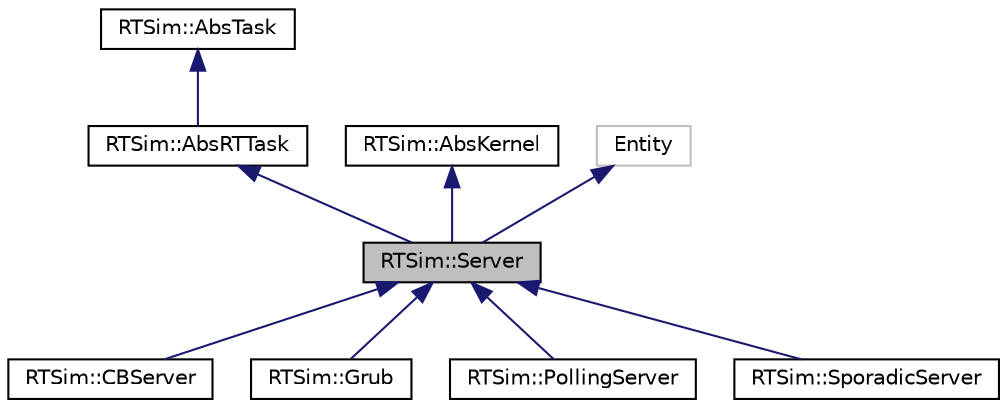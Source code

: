 digraph "RTSim::Server"
{
  edge [fontname="Helvetica",fontsize="10",labelfontname="Helvetica",labelfontsize="10"];
  node [fontname="Helvetica",fontsize="10",shape=record];
  Node1 [label="RTSim::Server",height=0.2,width=0.4,color="black", fillcolor="grey75", style="filled", fontcolor="black"];
  Node2 -> Node1 [dir="back",color="midnightblue",fontsize="10",style="solid",fontname="Helvetica"];
  Node2 [label="RTSim::AbsRTTask",height=0.2,width=0.4,color="black", fillcolor="white", style="filled",URL="$d3/d04/classRTSim_1_1AbsRTTask.html"];
  Node3 -> Node2 [dir="back",color="midnightblue",fontsize="10",style="solid",fontname="Helvetica"];
  Node3 [label="RTSim::AbsTask",height=0.2,width=0.4,color="black", fillcolor="white", style="filled",URL="$de/d5f/classRTSim_1_1AbsTask.html"];
  Node4 -> Node1 [dir="back",color="midnightblue",fontsize="10",style="solid",fontname="Helvetica"];
  Node4 [label="RTSim::AbsKernel",height=0.2,width=0.4,color="black", fillcolor="white", style="filled",URL="$de/d7f/classRTSim_1_1AbsKernel.html"];
  Node5 -> Node1 [dir="back",color="midnightblue",fontsize="10",style="solid",fontname="Helvetica"];
  Node5 [label="Entity",height=0.2,width=0.4,color="grey75", fillcolor="white", style="filled"];
  Node1 -> Node6 [dir="back",color="midnightblue",fontsize="10",style="solid",fontname="Helvetica"];
  Node6 [label="RTSim::CBServer",height=0.2,width=0.4,color="black", fillcolor="white", style="filled",URL="$d2/df3/classRTSim_1_1CBServer.html"];
  Node1 -> Node7 [dir="back",color="midnightblue",fontsize="10",style="solid",fontname="Helvetica"];
  Node7 [label="RTSim::Grub",height=0.2,width=0.4,color="black", fillcolor="white", style="filled",URL="$dc/dbb/classRTSim_1_1Grub.html"];
  Node1 -> Node8 [dir="back",color="midnightblue",fontsize="10",style="solid",fontname="Helvetica"];
  Node8 [label="RTSim::PollingServer",height=0.2,width=0.4,color="black", fillcolor="white", style="filled",URL="$df/ded/classRTSim_1_1PollingServer.html"];
  Node1 -> Node9 [dir="back",color="midnightblue",fontsize="10",style="solid",fontname="Helvetica"];
  Node9 [label="RTSim::SporadicServer",height=0.2,width=0.4,color="black", fillcolor="white", style="filled",URL="$d8/d1e/classRTSim_1_1SporadicServer.html"];
}
